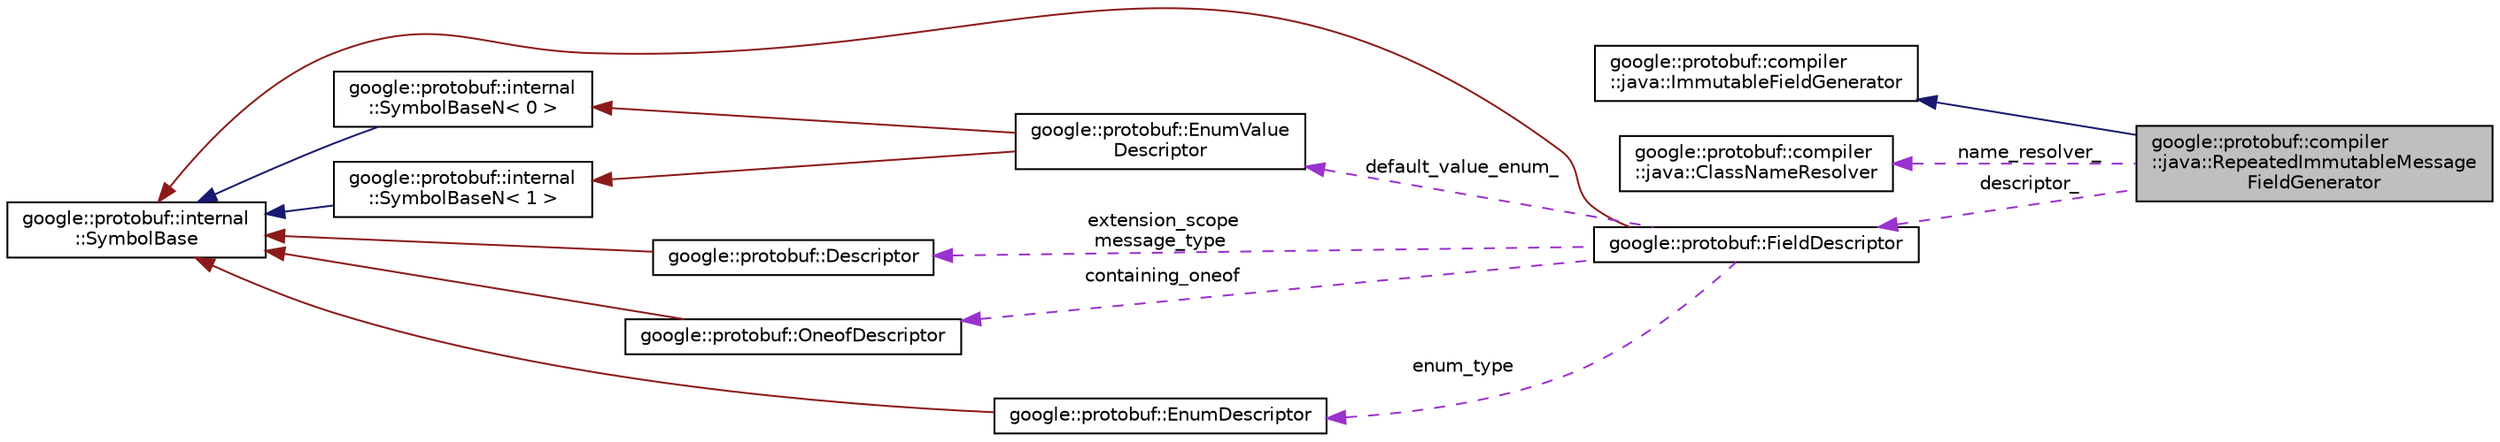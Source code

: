 digraph "google::protobuf::compiler::java::RepeatedImmutableMessageFieldGenerator"
{
 // LATEX_PDF_SIZE
  edge [fontname="Helvetica",fontsize="10",labelfontname="Helvetica",labelfontsize="10"];
  node [fontname="Helvetica",fontsize="10",shape=record];
  rankdir="LR";
  Node1 [label="google::protobuf::compiler\l::java::RepeatedImmutableMessage\lFieldGenerator",height=0.2,width=0.4,color="black", fillcolor="grey75", style="filled", fontcolor="black",tooltip=" "];
  Node2 -> Node1 [dir="back",color="midnightblue",fontsize="10",style="solid",fontname="Helvetica"];
  Node2 [label="google::protobuf::compiler\l::java::ImmutableFieldGenerator",height=0.2,width=0.4,color="black", fillcolor="white", style="filled",URL="$classgoogle_1_1protobuf_1_1compiler_1_1java_1_1ImmutableFieldGenerator.html",tooltip=" "];
  Node3 -> Node1 [dir="back",color="darkorchid3",fontsize="10",style="dashed",label=" name_resolver_" ,fontname="Helvetica"];
  Node3 [label="google::protobuf::compiler\l::java::ClassNameResolver",height=0.2,width=0.4,color="black", fillcolor="white", style="filled",URL="$classgoogle_1_1protobuf_1_1compiler_1_1java_1_1ClassNameResolver.html",tooltip=" "];
  Node4 -> Node1 [dir="back",color="darkorchid3",fontsize="10",style="dashed",label=" descriptor_" ,fontname="Helvetica"];
  Node4 [label="google::protobuf::FieldDescriptor",height=0.2,width=0.4,color="black", fillcolor="white", style="filled",URL="$classgoogle_1_1protobuf_1_1FieldDescriptor.html",tooltip=" "];
  Node5 -> Node4 [dir="back",color="firebrick4",fontsize="10",style="solid",fontname="Helvetica"];
  Node5 [label="google::protobuf::internal\l::SymbolBase",height=0.2,width=0.4,color="black", fillcolor="white", style="filled",URL="$classgoogle_1_1protobuf_1_1internal_1_1SymbolBase.html",tooltip=" "];
  Node6 -> Node4 [dir="back",color="darkorchid3",fontsize="10",style="dashed",label=" default_value_enum_" ,fontname="Helvetica"];
  Node6 [label="google::protobuf::EnumValue\lDescriptor",height=0.2,width=0.4,color="black", fillcolor="white", style="filled",URL="$classgoogle_1_1protobuf_1_1EnumValueDescriptor.html",tooltip=" "];
  Node7 -> Node6 [dir="back",color="firebrick4",fontsize="10",style="solid",fontname="Helvetica"];
  Node7 [label="google::protobuf::internal\l::SymbolBaseN\< 0 \>",height=0.2,width=0.4,color="black", fillcolor="white", style="filled",URL="$classgoogle_1_1protobuf_1_1internal_1_1SymbolBaseN.html",tooltip=" "];
  Node5 -> Node7 [dir="back",color="midnightblue",fontsize="10",style="solid",fontname="Helvetica"];
  Node8 -> Node6 [dir="back",color="firebrick4",fontsize="10",style="solid",fontname="Helvetica"];
  Node8 [label="google::protobuf::internal\l::SymbolBaseN\< 1 \>",height=0.2,width=0.4,color="black", fillcolor="white", style="filled",URL="$classgoogle_1_1protobuf_1_1internal_1_1SymbolBaseN.html",tooltip=" "];
  Node5 -> Node8 [dir="back",color="midnightblue",fontsize="10",style="solid",fontname="Helvetica"];
  Node9 -> Node4 [dir="back",color="darkorchid3",fontsize="10",style="dashed",label=" extension_scope\nmessage_type" ,fontname="Helvetica"];
  Node9 [label="google::protobuf::Descriptor",height=0.2,width=0.4,color="black", fillcolor="white", style="filled",URL="$classgoogle_1_1protobuf_1_1Descriptor.html",tooltip=" "];
  Node5 -> Node9 [dir="back",color="firebrick4",fontsize="10",style="solid",fontname="Helvetica"];
  Node10 -> Node4 [dir="back",color="darkorchid3",fontsize="10",style="dashed",label=" containing_oneof" ,fontname="Helvetica"];
  Node10 [label="google::protobuf::OneofDescriptor",height=0.2,width=0.4,color="black", fillcolor="white", style="filled",URL="$classgoogle_1_1protobuf_1_1OneofDescriptor.html",tooltip=" "];
  Node5 -> Node10 [dir="back",color="firebrick4",fontsize="10",style="solid",fontname="Helvetica"];
  Node11 -> Node4 [dir="back",color="darkorchid3",fontsize="10",style="dashed",label=" enum_type" ,fontname="Helvetica"];
  Node11 [label="google::protobuf::EnumDescriptor",height=0.2,width=0.4,color="black", fillcolor="white", style="filled",URL="$classgoogle_1_1protobuf_1_1EnumDescriptor.html",tooltip=" "];
  Node5 -> Node11 [dir="back",color="firebrick4",fontsize="10",style="solid",fontname="Helvetica"];
}
